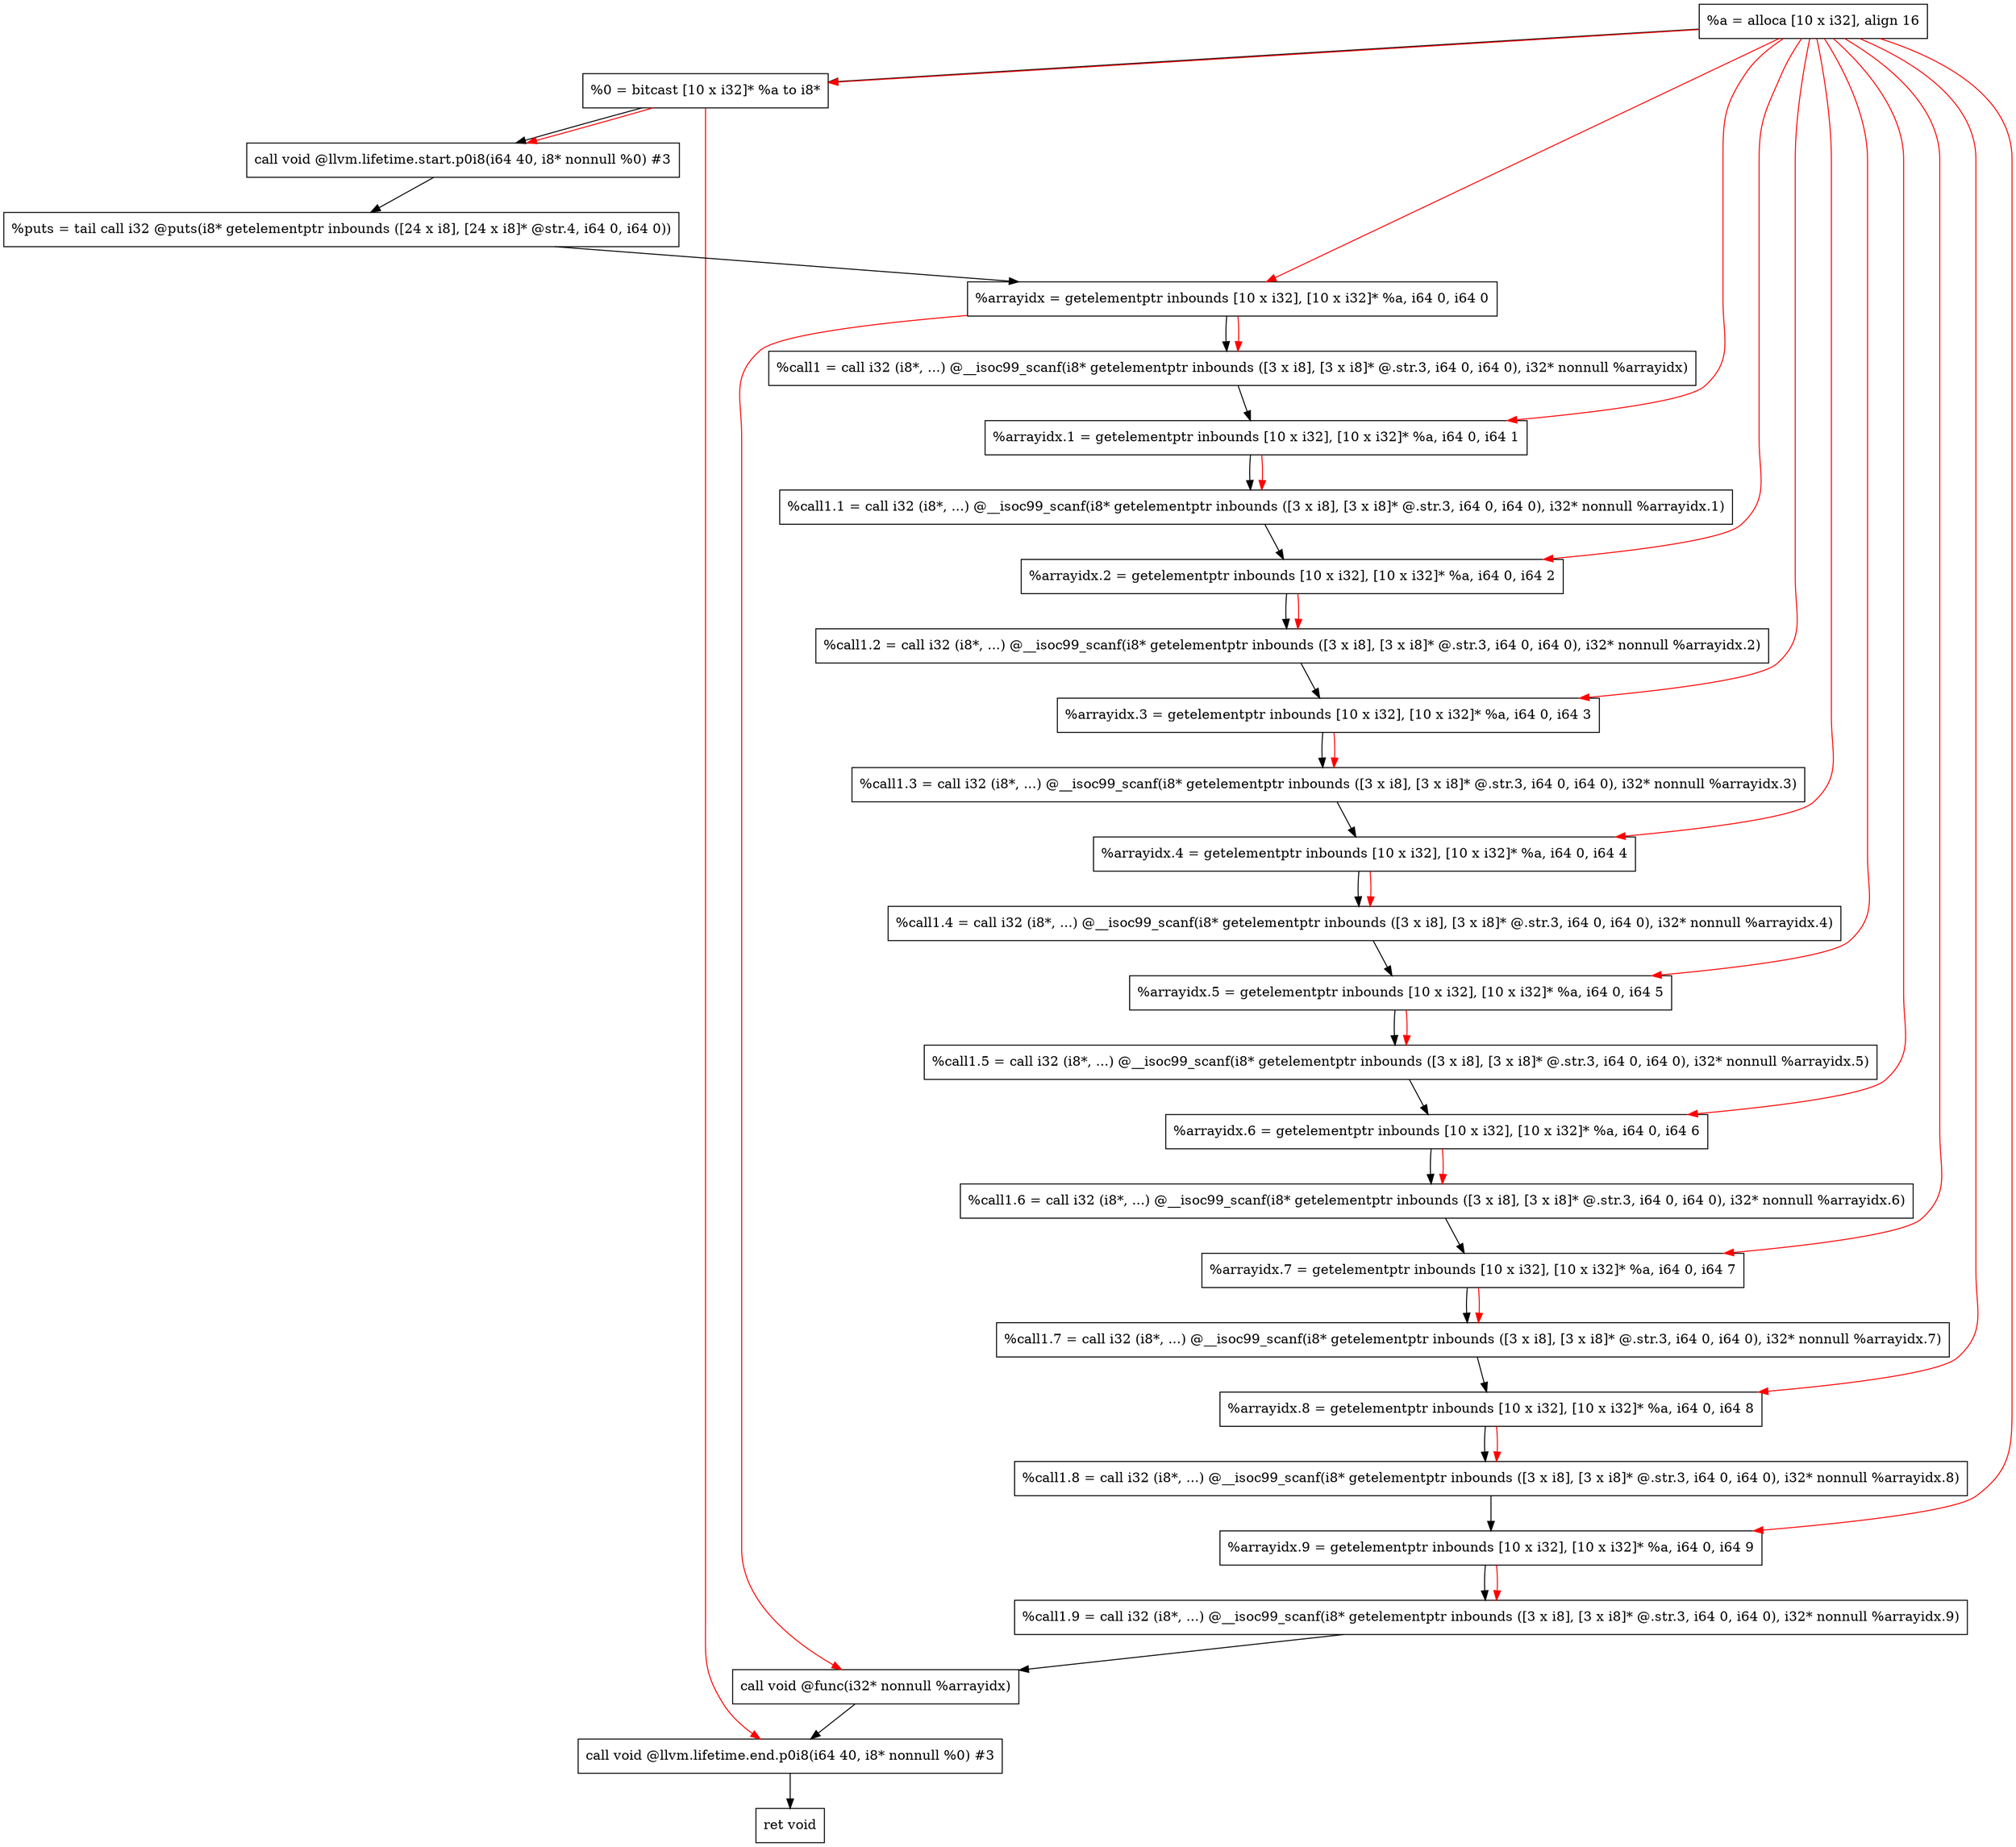 digraph "CDFG for'main' function" {
	Node0x55f4e2e17488[shape=record, label="  %a = alloca [10 x i32], align 16"];
	Node0x55f4e2e17508[shape=record, label="  %0 = bitcast [10 x i32]* %a to i8*"];
	Node0x55f4e2e17748[shape=record, label="  call void @llvm.lifetime.start.p0i8(i64 40, i8* nonnull %0) #3"];
	Node0x55f4e2e178a0[shape=record, label="  %puts = tail call i32 @puts(i8* getelementptr inbounds ([24 x i8], [24 x i8]* @str.4, i64 0, i64 0))"];
	Node0x55f4e2e17988[shape=record, label="  %arrayidx = getelementptr inbounds [10 x i32], [10 x i32]* %a, i64 0, i64 0"];
	Node0x55f4e2e17bc8[shape=record, label="  %call1 = call i32 (i8*, ...) @__isoc99_scanf(i8* getelementptr inbounds ([3 x i8], [3 x i8]* @.str.3, i64 0, i64 0), i32* nonnull %arrayidx)"];
	Node0x55f4e2e17cb8[shape=record, label="  %arrayidx.1 = getelementptr inbounds [10 x i32], [10 x i32]* %a, i64 0, i64 1"];
	Node0x55f4e2e17da8[shape=record, label="  %call1.1 = call i32 (i8*, ...) @__isoc99_scanf(i8* getelementptr inbounds ([3 x i8], [3 x i8]* @.str.3, i64 0, i64 0), i32* nonnull %arrayidx.1)"];
	Node0x55f4e2e17e98[shape=record, label="  %arrayidx.2 = getelementptr inbounds [10 x i32], [10 x i32]* %a, i64 0, i64 2"];
	Node0x55f4e2e17f88[shape=record, label="  %call1.2 = call i32 (i8*, ...) @__isoc99_scanf(i8* getelementptr inbounds ([3 x i8], [3 x i8]* @.str.3, i64 0, i64 0), i32* nonnull %arrayidx.2)"];
	Node0x55f4e2e18078[shape=record, label="  %arrayidx.3 = getelementptr inbounds [10 x i32], [10 x i32]* %a, i64 0, i64 3"];
	Node0x55f4e2e18168[shape=record, label="  %call1.3 = call i32 (i8*, ...) @__isoc99_scanf(i8* getelementptr inbounds ([3 x i8], [3 x i8]* @.str.3, i64 0, i64 0), i32* nonnull %arrayidx.3)"];
	Node0x55f4e2e18258[shape=record, label="  %arrayidx.4 = getelementptr inbounds [10 x i32], [10 x i32]* %a, i64 0, i64 4"];
	Node0x55f4e2e18348[shape=record, label="  %call1.4 = call i32 (i8*, ...) @__isoc99_scanf(i8* getelementptr inbounds ([3 x i8], [3 x i8]* @.str.3, i64 0, i64 0), i32* nonnull %arrayidx.4)"];
	Node0x55f4e2e185d8[shape=record, label="  %arrayidx.5 = getelementptr inbounds [10 x i32], [10 x i32]* %a, i64 0, i64 5"];
	Node0x55f4e2e186c8[shape=record, label="  %call1.5 = call i32 (i8*, ...) @__isoc99_scanf(i8* getelementptr inbounds ([3 x i8], [3 x i8]* @.str.3, i64 0, i64 0), i32* nonnull %arrayidx.5)"];
	Node0x55f4e2e187b8[shape=record, label="  %arrayidx.6 = getelementptr inbounds [10 x i32], [10 x i32]* %a, i64 0, i64 6"];
	Node0x55f4e2e188a8[shape=record, label="  %call1.6 = call i32 (i8*, ...) @__isoc99_scanf(i8* getelementptr inbounds ([3 x i8], [3 x i8]* @.str.3, i64 0, i64 0), i32* nonnull %arrayidx.6)"];
	Node0x55f4e2e18998[shape=record, label="  %arrayidx.7 = getelementptr inbounds [10 x i32], [10 x i32]* %a, i64 0, i64 7"];
	Node0x55f4e2e18a88[shape=record, label="  %call1.7 = call i32 (i8*, ...) @__isoc99_scanf(i8* getelementptr inbounds ([3 x i8], [3 x i8]* @.str.3, i64 0, i64 0), i32* nonnull %arrayidx.7)"];
	Node0x55f4e2e18b78[shape=record, label="  %arrayidx.8 = getelementptr inbounds [10 x i32], [10 x i32]* %a, i64 0, i64 8"];
	Node0x55f4e2e18c68[shape=record, label="  %call1.8 = call i32 (i8*, ...) @__isoc99_scanf(i8* getelementptr inbounds ([3 x i8], [3 x i8]* @.str.3, i64 0, i64 0), i32* nonnull %arrayidx.8)"];
	Node0x55f4e2e18d58[shape=record, label="  %arrayidx.9 = getelementptr inbounds [10 x i32], [10 x i32]* %a, i64 0, i64 9"];
	Node0x55f4e2e18e48[shape=record, label="  %call1.9 = call i32 (i8*, ...) @__isoc99_scanf(i8* getelementptr inbounds ([3 x i8], [3 x i8]* @.str.3, i64 0, i64 0), i32* nonnull %arrayidx.9)"];
	Node0x55f4e2e18f40[shape=record, label="  call void @func(i32* nonnull %arrayidx)"];
	Node0x55f4e2e190c8[shape=record, label="  call void @llvm.lifetime.end.p0i8(i64 40, i8* nonnull %0) #3"];
	Node0x55f4e2e00190[shape=record, label="  ret void"];
	Node0x55f4e2e17488 -> Node0x55f4e2e17508
	Node0x55f4e2e17508 -> Node0x55f4e2e17748
	Node0x55f4e2e17748 -> Node0x55f4e2e178a0
	Node0x55f4e2e178a0 -> Node0x55f4e2e17988
	Node0x55f4e2e17988 -> Node0x55f4e2e17bc8
	Node0x55f4e2e17bc8 -> Node0x55f4e2e17cb8
	Node0x55f4e2e17cb8 -> Node0x55f4e2e17da8
	Node0x55f4e2e17da8 -> Node0x55f4e2e17e98
	Node0x55f4e2e17e98 -> Node0x55f4e2e17f88
	Node0x55f4e2e17f88 -> Node0x55f4e2e18078
	Node0x55f4e2e18078 -> Node0x55f4e2e18168
	Node0x55f4e2e18168 -> Node0x55f4e2e18258
	Node0x55f4e2e18258 -> Node0x55f4e2e18348
	Node0x55f4e2e18348 -> Node0x55f4e2e185d8
	Node0x55f4e2e185d8 -> Node0x55f4e2e186c8
	Node0x55f4e2e186c8 -> Node0x55f4e2e187b8
	Node0x55f4e2e187b8 -> Node0x55f4e2e188a8
	Node0x55f4e2e188a8 -> Node0x55f4e2e18998
	Node0x55f4e2e18998 -> Node0x55f4e2e18a88
	Node0x55f4e2e18a88 -> Node0x55f4e2e18b78
	Node0x55f4e2e18b78 -> Node0x55f4e2e18c68
	Node0x55f4e2e18c68 -> Node0x55f4e2e18d58
	Node0x55f4e2e18d58 -> Node0x55f4e2e18e48
	Node0x55f4e2e18e48 -> Node0x55f4e2e18f40
	Node0x55f4e2e18f40 -> Node0x55f4e2e190c8
	Node0x55f4e2e190c8 -> Node0x55f4e2e00190
edge [color=red]
	Node0x55f4e2e17488 -> Node0x55f4e2e17508
	Node0x55f4e2e17508 -> Node0x55f4e2e17748
	Node0x55f4e2e17488 -> Node0x55f4e2e17988
	Node0x55f4e2e17988 -> Node0x55f4e2e17bc8
	Node0x55f4e2e17488 -> Node0x55f4e2e17cb8
	Node0x55f4e2e17cb8 -> Node0x55f4e2e17da8
	Node0x55f4e2e17488 -> Node0x55f4e2e17e98
	Node0x55f4e2e17e98 -> Node0x55f4e2e17f88
	Node0x55f4e2e17488 -> Node0x55f4e2e18078
	Node0x55f4e2e18078 -> Node0x55f4e2e18168
	Node0x55f4e2e17488 -> Node0x55f4e2e18258
	Node0x55f4e2e18258 -> Node0x55f4e2e18348
	Node0x55f4e2e17488 -> Node0x55f4e2e185d8
	Node0x55f4e2e185d8 -> Node0x55f4e2e186c8
	Node0x55f4e2e17488 -> Node0x55f4e2e187b8
	Node0x55f4e2e187b8 -> Node0x55f4e2e188a8
	Node0x55f4e2e17488 -> Node0x55f4e2e18998
	Node0x55f4e2e18998 -> Node0x55f4e2e18a88
	Node0x55f4e2e17488 -> Node0x55f4e2e18b78
	Node0x55f4e2e18b78 -> Node0x55f4e2e18c68
	Node0x55f4e2e17488 -> Node0x55f4e2e18d58
	Node0x55f4e2e18d58 -> Node0x55f4e2e18e48
	Node0x55f4e2e17988 -> Node0x55f4e2e18f40
	Node0x55f4e2e17508 -> Node0x55f4e2e190c8
}

